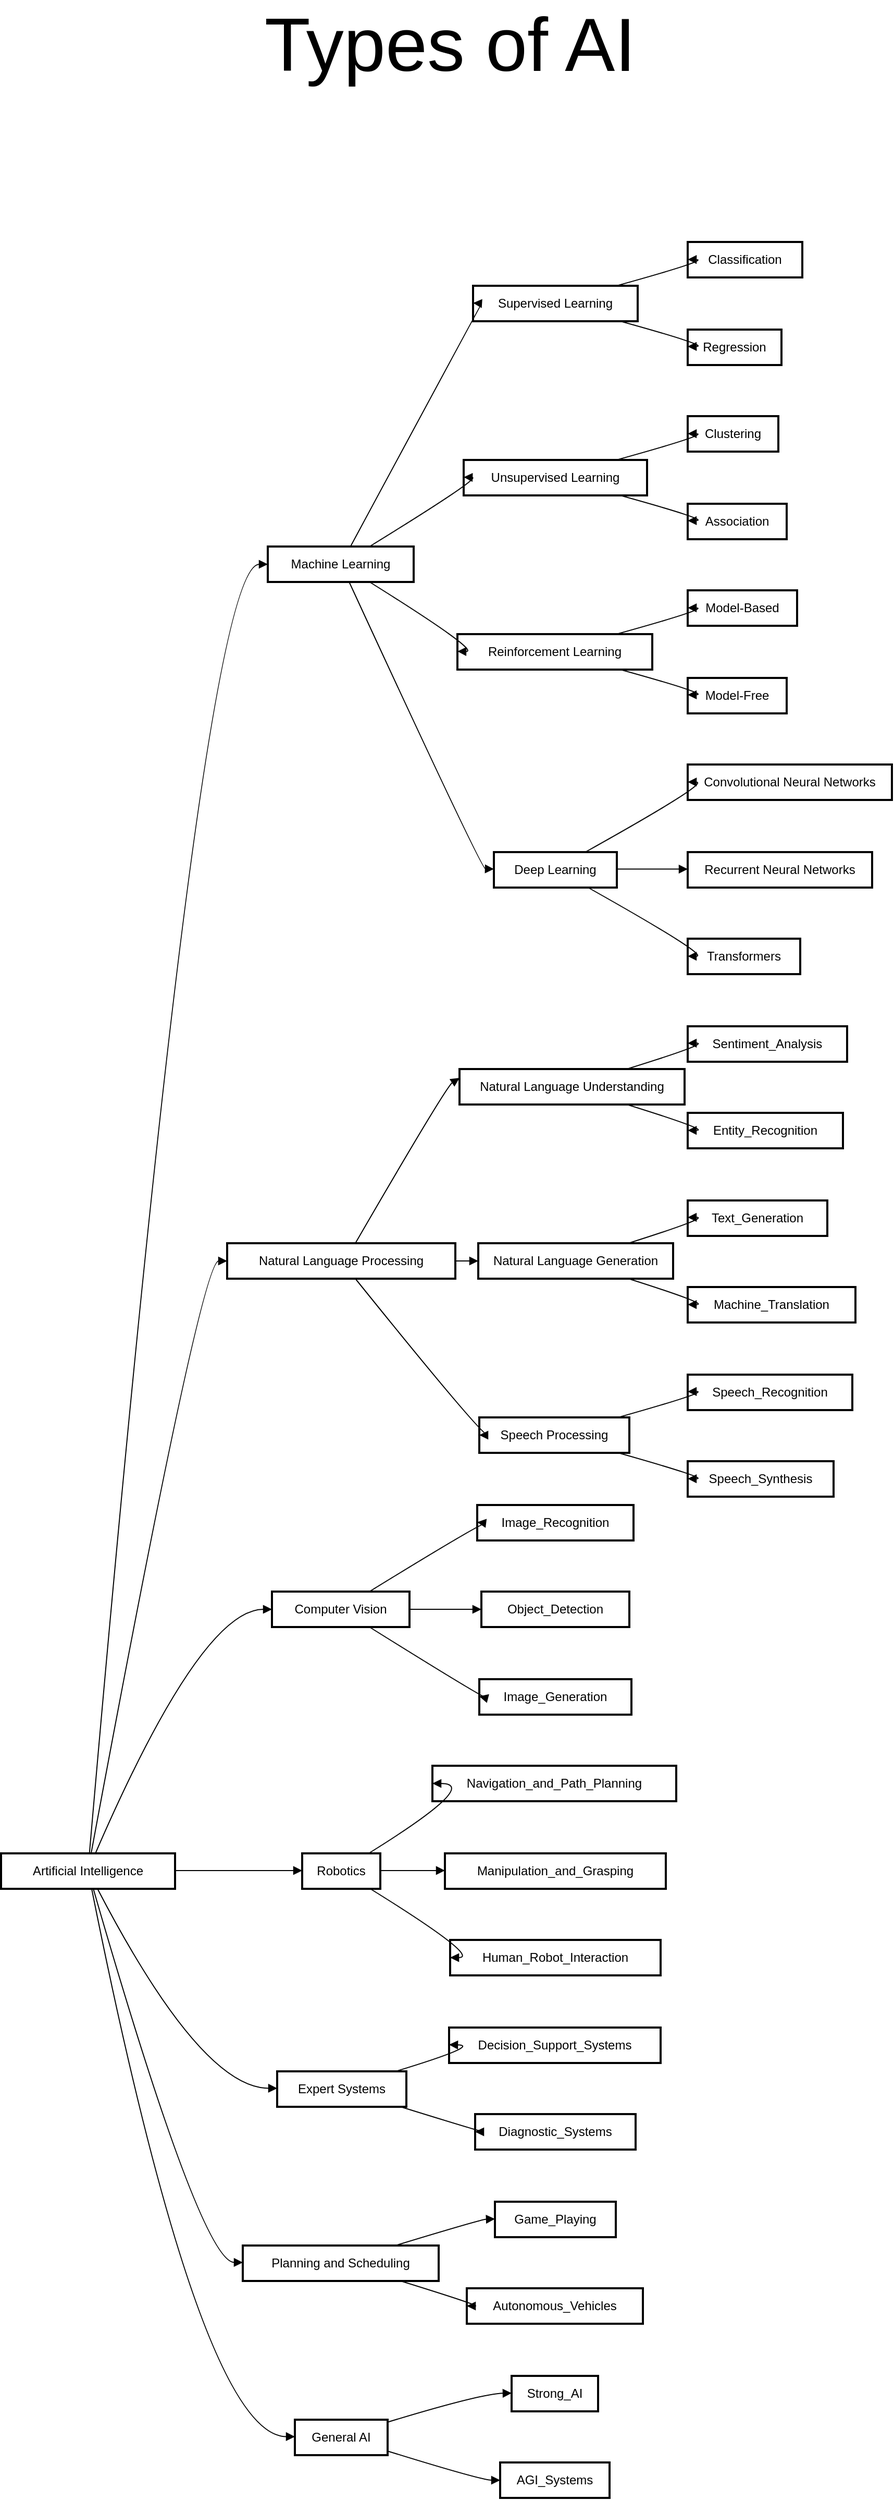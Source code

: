 <mxfile version="24.3.1" type="github">
  <diagram name="Page-1" id="9s_VgViNMeHV7FSrBPHC">
    <mxGraphModel dx="-1010" dy="902" grid="0" gridSize="10" guides="1" tooltips="1" connect="1" arrows="1" fold="1" page="1" pageScale="1" pageWidth="900" pageHeight="1600" math="0" shadow="0">
      <root>
        <mxCell id="0" />
        <mxCell id="1" parent="0" />
        <mxCell id="OQliHU4YAgJp6lG1vNW5-84" value="Artificial Intelligence" style="whiteSpace=wrap;strokeWidth=2;hachureGap=4;fontFamily=Helvetica;" vertex="1" parent="1">
          <mxGeometry x="2719" y="1881" width="167" height="34" as="geometry" />
        </mxCell>
        <mxCell id="OQliHU4YAgJp6lG1vNW5-85" value="Machine Learning" style="whiteSpace=wrap;strokeWidth=2;hachureGap=4;fontFamily=Helvetica;" vertex="1" parent="1">
          <mxGeometry x="2975" y="628" width="140" height="34" as="geometry" />
        </mxCell>
        <mxCell id="OQliHU4YAgJp6lG1vNW5-86" value="Natural Language Processing" style="whiteSpace=wrap;strokeWidth=2;hachureGap=4;fontFamily=Helvetica;" vertex="1" parent="1">
          <mxGeometry x="2936" y="1296" width="219" height="34" as="geometry" />
        </mxCell>
        <mxCell id="OQliHU4YAgJp6lG1vNW5-87" value="Computer Vision" style="whiteSpace=wrap;strokeWidth=2;hachureGap=4;fontFamily=Helvetica;" vertex="1" parent="1">
          <mxGeometry x="2979" y="1630" width="132" height="34" as="geometry" />
        </mxCell>
        <mxCell id="OQliHU4YAgJp6lG1vNW5-88" value="Robotics" style="whiteSpace=wrap;strokeWidth=2;hachureGap=4;fontFamily=Helvetica;" vertex="1" parent="1">
          <mxGeometry x="3008" y="1881" width="75" height="34" as="geometry" />
        </mxCell>
        <mxCell id="OQliHU4YAgJp6lG1vNW5-89" value="Expert Systems" style="whiteSpace=wrap;strokeWidth=2;hachureGap=4;fontFamily=Helvetica;" vertex="1" parent="1">
          <mxGeometry x="2984" y="2090" width="124" height="34" as="geometry" />
        </mxCell>
        <mxCell id="OQliHU4YAgJp6lG1vNW5-90" value="Planning and Scheduling" style="whiteSpace=wrap;strokeWidth=2;hachureGap=4;fontFamily=Helvetica;" vertex="1" parent="1">
          <mxGeometry x="2951" y="2257" width="188" height="34" as="geometry" />
        </mxCell>
        <mxCell id="OQliHU4YAgJp6lG1vNW5-91" value="General AI" style="whiteSpace=wrap;strokeWidth=2;hachureGap=4;fontFamily=Helvetica;" vertex="1" parent="1">
          <mxGeometry x="3001" y="2424" width="89" height="34" as="geometry" />
        </mxCell>
        <mxCell id="OQliHU4YAgJp6lG1vNW5-92" value="Supervised Learning" style="whiteSpace=wrap;strokeWidth=2;hachureGap=4;fontFamily=Helvetica;" vertex="1" parent="1">
          <mxGeometry x="3172" y="378" width="158" height="34" as="geometry" />
        </mxCell>
        <mxCell id="OQliHU4YAgJp6lG1vNW5-93" value="Unsupervised Learning" style="whiteSpace=wrap;strokeWidth=2;hachureGap=4;fontFamily=Helvetica;" vertex="1" parent="1">
          <mxGeometry x="3163" y="545" width="176" height="34" as="geometry" />
        </mxCell>
        <mxCell id="OQliHU4YAgJp6lG1vNW5-94" value="Reinforcement Learning" style="whiteSpace=wrap;strokeWidth=2;hachureGap=4;fontFamily=Helvetica;" vertex="1" parent="1">
          <mxGeometry x="3157" y="712" width="187" height="34" as="geometry" />
        </mxCell>
        <mxCell id="OQliHU4YAgJp6lG1vNW5-95" value="Deep Learning" style="whiteSpace=wrap;strokeWidth=2;hachureGap=4;fontFamily=Helvetica;" vertex="1" parent="1">
          <mxGeometry x="3192" y="921" width="118" height="34" as="geometry" />
        </mxCell>
        <mxCell id="OQliHU4YAgJp6lG1vNW5-96" value="Classification" style="whiteSpace=wrap;strokeWidth=2;hachureGap=4;fontFamily=Helvetica;" vertex="1" parent="1">
          <mxGeometry x="3378" y="336" width="110" height="34" as="geometry" />
        </mxCell>
        <mxCell id="OQliHU4YAgJp6lG1vNW5-97" value="Regression" style="whiteSpace=wrap;strokeWidth=2;hachureGap=4;fontFamily=Helvetica;" vertex="1" parent="1">
          <mxGeometry x="3378" y="420" width="90" height="34" as="geometry" />
        </mxCell>
        <mxCell id="OQliHU4YAgJp6lG1vNW5-98" value="Clustering" style="whiteSpace=wrap;strokeWidth=2;hachureGap=4;fontFamily=Helvetica;" vertex="1" parent="1">
          <mxGeometry x="3378" y="503" width="87" height="34" as="geometry" />
        </mxCell>
        <mxCell id="OQliHU4YAgJp6lG1vNW5-99" value="Association" style="whiteSpace=wrap;strokeWidth=2;hachureGap=4;fontFamily=Helvetica;" vertex="1" parent="1">
          <mxGeometry x="3378" y="587" width="95" height="34" as="geometry" />
        </mxCell>
        <mxCell id="OQliHU4YAgJp6lG1vNW5-100" value="Model-Based" style="whiteSpace=wrap;strokeWidth=2;hachureGap=4;fontFamily=Helvetica;" vertex="1" parent="1">
          <mxGeometry x="3378" y="670" width="105" height="34" as="geometry" />
        </mxCell>
        <mxCell id="OQliHU4YAgJp6lG1vNW5-101" value="Model-Free" style="whiteSpace=wrap;strokeWidth=2;hachureGap=4;fontFamily=Helvetica;" vertex="1" parent="1">
          <mxGeometry x="3378" y="754" width="95" height="34" as="geometry" />
        </mxCell>
        <mxCell id="OQliHU4YAgJp6lG1vNW5-102" value="Convolutional Neural Networks" style="whiteSpace=wrap;strokeWidth=2;hachureGap=4;fontFamily=Helvetica;" vertex="1" parent="1">
          <mxGeometry x="3378" y="837" width="196" height="34" as="geometry" />
        </mxCell>
        <mxCell id="OQliHU4YAgJp6lG1vNW5-103" value="Recurrent Neural Networks" style="whiteSpace=wrap;strokeWidth=2;hachureGap=4;fontFamily=Helvetica;" vertex="1" parent="1">
          <mxGeometry x="3378" y="921" width="177" height="34" as="geometry" />
        </mxCell>
        <mxCell id="OQliHU4YAgJp6lG1vNW5-104" value="Transformers" style="whiteSpace=wrap;strokeWidth=2;hachureGap=4;fontFamily=Helvetica;" vertex="1" parent="1">
          <mxGeometry x="3378" y="1004" width="108" height="34" as="geometry" />
        </mxCell>
        <mxCell id="OQliHU4YAgJp6lG1vNW5-105" value="Natural Language Understanding" style="whiteSpace=wrap;strokeWidth=2;hachureGap=4;fontFamily=Helvetica;" vertex="1" parent="1">
          <mxGeometry x="3159" y="1129" width="216" height="34" as="geometry" />
        </mxCell>
        <mxCell id="OQliHU4YAgJp6lG1vNW5-106" value="Natural Language Generation" style="whiteSpace=wrap;strokeWidth=2;hachureGap=4;fontFamily=Helvetica;" vertex="1" parent="1">
          <mxGeometry x="3177" y="1296" width="187" height="34" as="geometry" />
        </mxCell>
        <mxCell id="OQliHU4YAgJp6lG1vNW5-107" value="Speech Processing" style="whiteSpace=wrap;strokeWidth=2;hachureGap=4;fontFamily=Helvetica;" vertex="1" parent="1">
          <mxGeometry x="3178" y="1463" width="144" height="34" as="geometry" />
        </mxCell>
        <mxCell id="OQliHU4YAgJp6lG1vNW5-108" value="Sentiment_Analysis" style="whiteSpace=wrap;strokeWidth=2;hachureGap=4;fontFamily=Helvetica;" vertex="1" parent="1">
          <mxGeometry x="3378" y="1088" width="153" height="34" as="geometry" />
        </mxCell>
        <mxCell id="OQliHU4YAgJp6lG1vNW5-109" value="Entity_Recognition" style="whiteSpace=wrap;strokeWidth=2;hachureGap=4;fontFamily=Helvetica;" vertex="1" parent="1">
          <mxGeometry x="3378" y="1171" width="149" height="34" as="geometry" />
        </mxCell>
        <mxCell id="OQliHU4YAgJp6lG1vNW5-110" value="Text_Generation" style="whiteSpace=wrap;strokeWidth=2;hachureGap=4;fontFamily=Helvetica;" vertex="1" parent="1">
          <mxGeometry x="3378" y="1255" width="134" height="34" as="geometry" />
        </mxCell>
        <mxCell id="OQliHU4YAgJp6lG1vNW5-111" value="Machine_Translation" style="whiteSpace=wrap;strokeWidth=2;hachureGap=4;fontFamily=Helvetica;" vertex="1" parent="1">
          <mxGeometry x="3378" y="1338" width="161" height="34" as="geometry" />
        </mxCell>
        <mxCell id="OQliHU4YAgJp6lG1vNW5-112" value="Speech_Recognition" style="whiteSpace=wrap;strokeWidth=2;hachureGap=4;fontFamily=Helvetica;" vertex="1" parent="1">
          <mxGeometry x="3378" y="1422" width="158" height="34" as="geometry" />
        </mxCell>
        <mxCell id="OQliHU4YAgJp6lG1vNW5-113" value="Speech_Synthesis" style="whiteSpace=wrap;strokeWidth=2;hachureGap=4;fontFamily=Helvetica;" vertex="1" parent="1">
          <mxGeometry x="3378" y="1505" width="140" height="34" as="geometry" />
        </mxCell>
        <mxCell id="OQliHU4YAgJp6lG1vNW5-114" value="Image_Recognition" style="whiteSpace=wrap;strokeWidth=2;hachureGap=4;fontFamily=Helvetica;" vertex="1" parent="1">
          <mxGeometry x="3176" y="1547" width="150" height="34" as="geometry" />
        </mxCell>
        <mxCell id="OQliHU4YAgJp6lG1vNW5-115" value="Object_Detection" style="whiteSpace=wrap;strokeWidth=2;hachureGap=4;fontFamily=Helvetica;" vertex="1" parent="1">
          <mxGeometry x="3180" y="1630" width="142" height="34" as="geometry" />
        </mxCell>
        <mxCell id="OQliHU4YAgJp6lG1vNW5-116" value="Image_Generation" style="whiteSpace=wrap;strokeWidth=2;hachureGap=4;fontFamily=Helvetica;" vertex="1" parent="1">
          <mxGeometry x="3178" y="1714" width="146" height="34" as="geometry" />
        </mxCell>
        <mxCell id="OQliHU4YAgJp6lG1vNW5-117" value="Navigation_and_Path_Planning" style="whiteSpace=wrap;strokeWidth=2;hachureGap=4;fontFamily=Helvetica;" vertex="1" parent="1">
          <mxGeometry x="3133" y="1797" width="234" height="34" as="geometry" />
        </mxCell>
        <mxCell id="OQliHU4YAgJp6lG1vNW5-118" value="Manipulation_and_Grasping" style="whiteSpace=wrap;strokeWidth=2;hachureGap=4;fontFamily=Helvetica;" vertex="1" parent="1">
          <mxGeometry x="3145" y="1881" width="212" height="34" as="geometry" />
        </mxCell>
        <mxCell id="OQliHU4YAgJp6lG1vNW5-119" value="Human_Robot_Interaction" style="whiteSpace=wrap;strokeWidth=2;hachureGap=4;fontFamily=Helvetica;" vertex="1" parent="1">
          <mxGeometry x="3150" y="1964" width="202" height="34" as="geometry" />
        </mxCell>
        <mxCell id="OQliHU4YAgJp6lG1vNW5-120" value="Decision_Support_Systems" style="whiteSpace=wrap;strokeWidth=2;hachureGap=4;fontFamily=Helvetica;" vertex="1" parent="1">
          <mxGeometry x="3149" y="2048" width="203" height="34" as="geometry" />
        </mxCell>
        <mxCell id="OQliHU4YAgJp6lG1vNW5-121" value="Diagnostic_Systems" style="whiteSpace=wrap;strokeWidth=2;hachureGap=4;fontFamily=Helvetica;" vertex="1" parent="1">
          <mxGeometry x="3174" y="2131" width="154" height="34" as="geometry" />
        </mxCell>
        <mxCell id="OQliHU4YAgJp6lG1vNW5-122" value="Game_Playing" style="whiteSpace=wrap;strokeWidth=2;hachureGap=4;fontFamily=Helvetica;" vertex="1" parent="1">
          <mxGeometry x="3193" y="2215" width="116" height="34" as="geometry" />
        </mxCell>
        <mxCell id="OQliHU4YAgJp6lG1vNW5-123" value="Autonomous_Vehicles" style="whiteSpace=wrap;strokeWidth=2;hachureGap=4;fontFamily=Helvetica;" vertex="1" parent="1">
          <mxGeometry x="3166" y="2298" width="169" height="34" as="geometry" />
        </mxCell>
        <mxCell id="OQliHU4YAgJp6lG1vNW5-124" value="Strong_AI" style="whiteSpace=wrap;strokeWidth=2;hachureGap=4;fontFamily=Helvetica;" vertex="1" parent="1">
          <mxGeometry x="3209" y="2382" width="83" height="34" as="geometry" />
        </mxCell>
        <mxCell id="OQliHU4YAgJp6lG1vNW5-125" value="AGI_Systems" style="whiteSpace=wrap;strokeWidth=2;hachureGap=4;fontFamily=Helvetica;" vertex="1" parent="1">
          <mxGeometry x="3198" y="2465" width="105" height="34" as="geometry" />
        </mxCell>
        <mxCell id="OQliHU4YAgJp6lG1vNW5-126" value="" style="curved=1;startArrow=none;endArrow=block;exitX=0.508;exitY=-0.007;entryX=0.003;entryY=0.5;rounded=0;hachureGap=4;fontFamily=Helvetica;" edge="1" parent="1" source="OQliHU4YAgJp6lG1vNW5-84" target="OQliHU4YAgJp6lG1vNW5-85">
          <mxGeometry relative="1" as="geometry">
            <Array as="points">
              <mxPoint x="2911" y="645" />
            </Array>
          </mxGeometry>
        </mxCell>
        <mxCell id="OQliHU4YAgJp6lG1vNW5-127" value="" style="curved=1;startArrow=none;endArrow=block;exitX=0.518;exitY=-0.007;entryX=-0.001;entryY=0.5;rounded=0;hachureGap=4;fontFamily=Helvetica;" edge="1" parent="1" source="OQliHU4YAgJp6lG1vNW5-84" target="OQliHU4YAgJp6lG1vNW5-86">
          <mxGeometry relative="1" as="geometry">
            <Array as="points">
              <mxPoint x="2911" y="1313" />
            </Array>
          </mxGeometry>
        </mxCell>
        <mxCell id="OQliHU4YAgJp6lG1vNW5-128" value="" style="curved=1;startArrow=none;endArrow=block;exitX=0.543;exitY=-0.007;entryX=0.001;entryY=0.5;rounded=0;hachureGap=4;fontFamily=Helvetica;" edge="1" parent="1" source="OQliHU4YAgJp6lG1vNW5-84" target="OQliHU4YAgJp6lG1vNW5-87">
          <mxGeometry relative="1" as="geometry">
            <Array as="points">
              <mxPoint x="2911" y="1647" />
            </Array>
          </mxGeometry>
        </mxCell>
        <mxCell id="OQliHU4YAgJp6lG1vNW5-129" value="" style="curved=1;startArrow=none;endArrow=block;exitX=0.999;exitY=0.485;entryX=-0.003;entryY=0.485;rounded=0;hachureGap=4;fontFamily=Helvetica;" edge="1" parent="1" source="OQliHU4YAgJp6lG1vNW5-84" target="OQliHU4YAgJp6lG1vNW5-88">
          <mxGeometry relative="1" as="geometry">
            <Array as="points" />
          </mxGeometry>
        </mxCell>
        <mxCell id="OQliHU4YAgJp6lG1vNW5-130" value="" style="curved=1;startArrow=none;endArrow=block;exitX=0.552;exitY=0.978;entryX=-0.004;entryY=0.478;rounded=0;hachureGap=4;fontFamily=Helvetica;" edge="1" parent="1" source="OQliHU4YAgJp6lG1vNW5-84" target="OQliHU4YAgJp6lG1vNW5-89">
          <mxGeometry relative="1" as="geometry">
            <Array as="points">
              <mxPoint x="2911" y="2106" />
            </Array>
          </mxGeometry>
        </mxCell>
        <mxCell id="OQliHU4YAgJp6lG1vNW5-131" value="" style="curved=1;startArrow=none;endArrow=block;exitX=0.529;exitY=0.978;entryX=0.0;entryY=0.478;rounded=0;hachureGap=4;fontFamily=Helvetica;" edge="1" parent="1" source="OQliHU4YAgJp6lG1vNW5-84" target="OQliHU4YAgJp6lG1vNW5-90">
          <mxGeometry relative="1" as="geometry">
            <Array as="points">
              <mxPoint x="2911" y="2273" />
            </Array>
          </mxGeometry>
        </mxCell>
        <mxCell id="OQliHU4YAgJp6lG1vNW5-132" value="" style="curved=1;startArrow=none;endArrow=block;exitX=0.52;exitY=0.978;entryX=-0.004;entryY=0.478;rounded=0;hachureGap=4;fontFamily=Helvetica;" edge="1" parent="1" source="OQliHU4YAgJp6lG1vNW5-84" target="OQliHU4YAgJp6lG1vNW5-91">
          <mxGeometry relative="1" as="geometry">
            <Array as="points">
              <mxPoint x="2911" y="2440" />
            </Array>
          </mxGeometry>
        </mxCell>
        <mxCell id="OQliHU4YAgJp6lG1vNW5-133" value="" style="curved=1;startArrow=none;endArrow=block;exitX=0.566;exitY=0.007;entryX=-0.002;entryY=0.485;rounded=0;hachureGap=4;fontFamily=Helvetica;" edge="1" parent="1" source="OQliHU4YAgJp6lG1vNW5-85" target="OQliHU4YAgJp6lG1vNW5-92">
          <mxGeometry relative="1" as="geometry">
            <Array as="points">
              <mxPoint x="3180" y="395" />
            </Array>
          </mxGeometry>
        </mxCell>
        <mxCell id="OQliHU4YAgJp6lG1vNW5-134" value="" style="curved=1;startArrow=none;endArrow=block;exitX=0.695;exitY=0.007;entryX=-0.002;entryY=0.485;rounded=0;hachureGap=4;fontFamily=Helvetica;" edge="1" parent="1" source="OQliHU4YAgJp6lG1vNW5-85" target="OQliHU4YAgJp6lG1vNW5-93">
          <mxGeometry relative="1" as="geometry">
            <Array as="points">
              <mxPoint x="3180" y="562" />
            </Array>
          </mxGeometry>
        </mxCell>
        <mxCell id="OQliHU4YAgJp6lG1vNW5-135" value="" style="curved=1;startArrow=none;endArrow=block;exitX=0.695;exitY=0.993;entryX=0.002;entryY=0.485;rounded=0;hachureGap=4;fontFamily=Helvetica;" edge="1" parent="1" source="OQliHU4YAgJp6lG1vNW5-85" target="OQliHU4YAgJp6lG1vNW5-94">
          <mxGeometry relative="1" as="geometry">
            <Array as="points">
              <mxPoint x="3180" y="729" />
            </Array>
          </mxGeometry>
        </mxCell>
        <mxCell id="OQliHU4YAgJp6lG1vNW5-136" value="" style="curved=1;startArrow=none;endArrow=block;exitX=0.557;exitY=0.993;entryX=-0.0;entryY=0.478;rounded=0;hachureGap=4;fontFamily=Helvetica;" edge="1" parent="1" source="OQliHU4YAgJp6lG1vNW5-85" target="OQliHU4YAgJp6lG1vNW5-95">
          <mxGeometry relative="1" as="geometry">
            <Array as="points">
              <mxPoint x="3180" y="937" />
            </Array>
          </mxGeometry>
        </mxCell>
        <mxCell id="OQliHU4YAgJp6lG1vNW5-137" value="" style="curved=1;startArrow=none;endArrow=block;exitX=0.877;exitY=-0.007;entryX=-0.002;entryY=0.493;rounded=0;hachureGap=4;fontFamily=Helvetica;" edge="1" parent="1" source="OQliHU4YAgJp6lG1vNW5-92" target="OQliHU4YAgJp6lG1vNW5-96">
          <mxGeometry relative="1" as="geometry">
            <Array as="points">
              <mxPoint x="3400" y="353" />
            </Array>
          </mxGeometry>
        </mxCell>
        <mxCell id="OQliHU4YAgJp6lG1vNW5-138" value="" style="curved=1;startArrow=none;endArrow=block;exitX=0.877;exitY=0.978;entryX=-0.002;entryY=0.478;rounded=0;hachureGap=4;fontFamily=Helvetica;" edge="1" parent="1" source="OQliHU4YAgJp6lG1vNW5-92" target="OQliHU4YAgJp6lG1vNW5-97">
          <mxGeometry relative="1" as="geometry">
            <Array as="points">
              <mxPoint x="3400" y="436" />
            </Array>
          </mxGeometry>
        </mxCell>
        <mxCell id="OQliHU4YAgJp6lG1vNW5-139" value="" style="curved=1;startArrow=none;endArrow=block;exitX=0.838;exitY=-0.007;entryX=0.004;entryY=0.493;rounded=0;hachureGap=4;fontFamily=Helvetica;" edge="1" parent="1" source="OQliHU4YAgJp6lG1vNW5-93" target="OQliHU4YAgJp6lG1vNW5-98">
          <mxGeometry relative="1" as="geometry">
            <Array as="points">
              <mxPoint x="3400" y="520" />
            </Array>
          </mxGeometry>
        </mxCell>
        <mxCell id="OQliHU4YAgJp6lG1vNW5-140" value="" style="curved=1;startArrow=none;endArrow=block;exitX=0.838;exitY=0.978;entryX=0.004;entryY=0.478;rounded=0;hachureGap=4;fontFamily=Helvetica;" edge="1" parent="1" source="OQliHU4YAgJp6lG1vNW5-93" target="OQliHU4YAgJp6lG1vNW5-99">
          <mxGeometry relative="1" as="geometry">
            <Array as="points">
              <mxPoint x="3400" y="603" />
            </Array>
          </mxGeometry>
        </mxCell>
        <mxCell id="OQliHU4YAgJp6lG1vNW5-141" value="" style="curved=1;startArrow=none;endArrow=block;exitX=0.821;exitY=-0.007;entryX=-0.004;entryY=0.493;rounded=0;hachureGap=4;fontFamily=Helvetica;" edge="1" parent="1" source="OQliHU4YAgJp6lG1vNW5-94" target="OQliHU4YAgJp6lG1vNW5-100">
          <mxGeometry relative="1" as="geometry">
            <Array as="points">
              <mxPoint x="3400" y="687" />
            </Array>
          </mxGeometry>
        </mxCell>
        <mxCell id="OQliHU4YAgJp6lG1vNW5-142" value="" style="curved=1;startArrow=none;endArrow=block;exitX=0.821;exitY=0.978;entryX=0.003;entryY=0.478;rounded=0;hachureGap=4;fontFamily=Helvetica;" edge="1" parent="1" source="OQliHU4YAgJp6lG1vNW5-94" target="OQliHU4YAgJp6lG1vNW5-101">
          <mxGeometry relative="1" as="geometry">
            <Array as="points">
              <mxPoint x="3400" y="770" />
            </Array>
          </mxGeometry>
        </mxCell>
        <mxCell id="OQliHU4YAgJp6lG1vNW5-143" value="" style="curved=1;startArrow=none;endArrow=block;exitX=0.751;exitY=-0.015;entryX=-0.001;entryY=0.493;rounded=0;hachureGap=4;fontFamily=Helvetica;" edge="1" parent="1" source="OQliHU4YAgJp6lG1vNW5-95" target="OQliHU4YAgJp6lG1vNW5-102">
          <mxGeometry relative="1" as="geometry">
            <Array as="points">
              <mxPoint x="3400" y="854" />
            </Array>
          </mxGeometry>
        </mxCell>
        <mxCell id="OQliHU4YAgJp6lG1vNW5-144" value="" style="curved=1;startArrow=none;endArrow=block;exitX=0.996;exitY=0.478;entryX=-0.002;entryY=0.478;rounded=0;hachureGap=4;fontFamily=Helvetica;" edge="1" parent="1" source="OQliHU4YAgJp6lG1vNW5-95" target="OQliHU4YAgJp6lG1vNW5-103">
          <mxGeometry relative="1" as="geometry">
            <Array as="points" />
          </mxGeometry>
        </mxCell>
        <mxCell id="OQliHU4YAgJp6lG1vNW5-145" value="" style="curved=1;startArrow=none;endArrow=block;exitX=0.751;exitY=0.971;entryX=0.0;entryY=0.493;rounded=0;hachureGap=4;fontFamily=Helvetica;" edge="1" parent="1" source="OQliHU4YAgJp6lG1vNW5-95" target="OQliHU4YAgJp6lG1vNW5-104">
          <mxGeometry relative="1" as="geometry">
            <Array as="points">
              <mxPoint x="3400" y="1021" />
            </Array>
          </mxGeometry>
        </mxCell>
        <mxCell id="OQliHU4YAgJp6lG1vNW5-146" value="" style="curved=1;startArrow=none;endArrow=block;exitX=0.561;exitY=0.007;entryX=0;entryY=0.25;rounded=0;hachureGap=4;fontFamily=Helvetica;entryDx=0;entryDy=0;" edge="1" parent="1" source="OQliHU4YAgJp6lG1vNW5-86" target="OQliHU4YAgJp6lG1vNW5-105">
          <mxGeometry relative="1" as="geometry">
            <Array as="points">
              <mxPoint x="3146" y="1146" />
            </Array>
          </mxGeometry>
        </mxCell>
        <mxCell id="OQliHU4YAgJp6lG1vNW5-147" value="" style="curved=1;startArrow=none;endArrow=block;exitX=0.999;exitY=0.5;entryX=0.001;entryY=0.5;rounded=0;hachureGap=4;fontFamily=Helvetica;" edge="1" parent="1" source="OQliHU4YAgJp6lG1vNW5-86" target="OQliHU4YAgJp6lG1vNW5-106">
          <mxGeometry relative="1" as="geometry">
            <Array as="points" />
          </mxGeometry>
        </mxCell>
        <mxCell id="OQliHU4YAgJp6lG1vNW5-148" value="" style="curved=1;startArrow=none;endArrow=block;exitX=0.561;exitY=0.993;entryX=0.003;entryY=0.5;rounded=0;hachureGap=4;fontFamily=Helvetica;" edge="1" parent="1" source="OQliHU4YAgJp6lG1vNW5-86" target="OQliHU4YAgJp6lG1vNW5-107">
          <mxGeometry relative="1" as="geometry">
            <Array as="points">
              <mxPoint x="3180" y="1480" />
            </Array>
          </mxGeometry>
        </mxCell>
        <mxCell id="OQliHU4YAgJp6lG1vNW5-149" value="" style="curved=1;startArrow=none;endArrow=block;exitX=0.74;exitY=0.007;entryX=0.002;entryY=0.478;rounded=0;hachureGap=4;fontFamily=Helvetica;" edge="1" parent="1" source="OQliHU4YAgJp6lG1vNW5-105" target="OQliHU4YAgJp6lG1vNW5-108">
          <mxGeometry relative="1" as="geometry">
            <Array as="points">
              <mxPoint x="3400" y="1104" />
            </Array>
          </mxGeometry>
        </mxCell>
        <mxCell id="OQliHU4YAgJp6lG1vNW5-150" value="" style="curved=1;startArrow=none;endArrow=block;exitX=0.74;exitY=0.993;entryX=0.002;entryY=0.493;rounded=0;hachureGap=4;fontFamily=Helvetica;" edge="1" parent="1" source="OQliHU4YAgJp6lG1vNW5-105" target="OQliHU4YAgJp6lG1vNW5-109">
          <mxGeometry relative="1" as="geometry">
            <Array as="points">
              <mxPoint x="3400" y="1188" />
            </Array>
          </mxGeometry>
        </mxCell>
        <mxCell id="OQliHU4YAgJp6lG1vNW5-151" value="" style="curved=1;startArrow=none;endArrow=block;exitX=0.767;exitY=0.007;entryX=0.001;entryY=0.478;rounded=0;hachureGap=4;fontFamily=Helvetica;" edge="1" parent="1" source="OQliHU4YAgJp6lG1vNW5-106" target="OQliHU4YAgJp6lG1vNW5-110">
          <mxGeometry relative="1" as="geometry">
            <Array as="points">
              <mxPoint x="3400" y="1271" />
            </Array>
          </mxGeometry>
        </mxCell>
        <mxCell id="OQliHU4YAgJp6lG1vNW5-152" value="" style="curved=1;startArrow=none;endArrow=block;exitX=0.767;exitY=0.993;entryX=-0.002;entryY=0.493;rounded=0;hachureGap=4;fontFamily=Helvetica;" edge="1" parent="1" source="OQliHU4YAgJp6lG1vNW5-106" target="OQliHU4YAgJp6lG1vNW5-111">
          <mxGeometry relative="1" as="geometry">
            <Array as="points">
              <mxPoint x="3400" y="1355" />
            </Array>
          </mxGeometry>
        </mxCell>
        <mxCell id="OQliHU4YAgJp6lG1vNW5-153" value="" style="curved=1;startArrow=none;endArrow=block;exitX=0.92;exitY=0.007;entryX=0.001;entryY=0.478;rounded=0;hachureGap=4;fontFamily=Helvetica;" edge="1" parent="1" source="OQliHU4YAgJp6lG1vNW5-107" target="OQliHU4YAgJp6lG1vNW5-112">
          <mxGeometry relative="1" as="geometry">
            <Array as="points">
              <mxPoint x="3400" y="1438" />
            </Array>
          </mxGeometry>
        </mxCell>
        <mxCell id="OQliHU4YAgJp6lG1vNW5-154" value="" style="curved=1;startArrow=none;endArrow=block;exitX=0.92;exitY=0.993;entryX=0.0;entryY=0.493;rounded=0;hachureGap=4;fontFamily=Helvetica;" edge="1" parent="1" source="OQliHU4YAgJp6lG1vNW5-107" target="OQliHU4YAgJp6lG1vNW5-113">
          <mxGeometry relative="1" as="geometry">
            <Array as="points">
              <mxPoint x="3400" y="1522" />
            </Array>
          </mxGeometry>
        </mxCell>
        <mxCell id="OQliHU4YAgJp6lG1vNW5-155" value="" style="curved=1;startArrow=none;endArrow=block;exitX=0.706;exitY=0.007;entryX=-0.001;entryY=0.485;rounded=0;hachureGap=4;fontFamily=Helvetica;" edge="1" parent="1" source="OQliHU4YAgJp6lG1vNW5-87" target="OQliHU4YAgJp6lG1vNW5-114">
          <mxGeometry relative="1" as="geometry">
            <Array as="points">
              <mxPoint x="3180" y="1564" />
            </Array>
          </mxGeometry>
        </mxCell>
        <mxCell id="OQliHU4YAgJp6lG1vNW5-156" value="" style="curved=1;startArrow=none;endArrow=block;exitX=1.003;exitY=0.5;entryX=-0.001;entryY=0.5;rounded=0;hachureGap=4;fontFamily=Helvetica;" edge="1" parent="1" source="OQliHU4YAgJp6lG1vNW5-87" target="OQliHU4YAgJp6lG1vNW5-115">
          <mxGeometry relative="1" as="geometry">
            <Array as="points" />
          </mxGeometry>
        </mxCell>
        <mxCell id="OQliHU4YAgJp6lG1vNW5-157" value="" style="curved=1;startArrow=none;endArrow=block;exitX=0.706;exitY=0.993;entryX=-0.003;entryY=0.485;rounded=0;hachureGap=4;fontFamily=Helvetica;" edge="1" parent="1" source="OQliHU4YAgJp6lG1vNW5-87" target="OQliHU4YAgJp6lG1vNW5-116">
          <mxGeometry relative="1" as="geometry">
            <Array as="points">
              <mxPoint x="3180" y="1731" />
            </Array>
          </mxGeometry>
        </mxCell>
        <mxCell id="OQliHU4YAgJp6lG1vNW5-158" value="" style="curved=1;startArrow=none;endArrow=block;exitX=0.856;exitY=-0.007;entryX=0.002;entryY=0.5;rounded=0;hachureGap=4;fontFamily=Helvetica;" edge="1" parent="1" source="OQliHU4YAgJp6lG1vNW5-88" target="OQliHU4YAgJp6lG1vNW5-117">
          <mxGeometry relative="1" as="geometry">
            <Array as="points">
              <mxPoint x="3180" y="1814" />
            </Array>
          </mxGeometry>
        </mxCell>
        <mxCell id="OQliHU4YAgJp6lG1vNW5-159" value="" style="curved=1;startArrow=none;endArrow=block;exitX=0.997;exitY=0.485;entryX=-0.002;entryY=0.485;rounded=0;hachureGap=4;fontFamily=Helvetica;" edge="1" parent="1" source="OQliHU4YAgJp6lG1vNW5-88" target="OQliHU4YAgJp6lG1vNW5-118">
          <mxGeometry relative="1" as="geometry">
            <Array as="points" />
          </mxGeometry>
        </mxCell>
        <mxCell id="OQliHU4YAgJp6lG1vNW5-160" value="" style="curved=1;startArrow=none;endArrow=block;exitX=0.856;exitY=0.978;entryX=-0.0;entryY=0.5;rounded=0;hachureGap=4;fontFamily=Helvetica;" edge="1" parent="1" source="OQliHU4YAgJp6lG1vNW5-88" target="OQliHU4YAgJp6lG1vNW5-119">
          <mxGeometry relative="1" as="geometry">
            <Array as="points">
              <mxPoint x="3180" y="1981" />
            </Array>
          </mxGeometry>
        </mxCell>
        <mxCell id="OQliHU4YAgJp6lG1vNW5-161" value="" style="curved=1;startArrow=none;endArrow=block;exitX=0.929;exitY=-0.015;entryX=-0.0;entryY=0.485;rounded=0;hachureGap=4;fontFamily=Helvetica;" edge="1" parent="1" source="OQliHU4YAgJp6lG1vNW5-89" target="OQliHU4YAgJp6lG1vNW5-120">
          <mxGeometry relative="1" as="geometry">
            <Array as="points">
              <mxPoint x="3180" y="2065" />
            </Array>
          </mxGeometry>
        </mxCell>
        <mxCell id="OQliHU4YAgJp6lG1vNW5-162" value="" style="curved=1;startArrow=none;endArrow=block;exitX=0.929;exitY=0.971;entryX=-0.001;entryY=0.5;rounded=0;hachureGap=4;fontFamily=Helvetica;" edge="1" parent="1" source="OQliHU4YAgJp6lG1vNW5-89" target="OQliHU4YAgJp6lG1vNW5-121">
          <mxGeometry relative="1" as="geometry">
            <Array as="points">
              <mxPoint x="3180" y="2148" />
            </Array>
          </mxGeometry>
        </mxCell>
        <mxCell id="OQliHU4YAgJp6lG1vNW5-163" value="" style="curved=1;startArrow=none;endArrow=block;exitX=0.788;exitY=-0.015;entryX=-0.002;entryY=0.485;rounded=0;hachureGap=4;fontFamily=Helvetica;" edge="1" parent="1" source="OQliHU4YAgJp6lG1vNW5-90" target="OQliHU4YAgJp6lG1vNW5-122">
          <mxGeometry relative="1" as="geometry">
            <Array as="points">
              <mxPoint x="3180" y="2232" />
            </Array>
          </mxGeometry>
        </mxCell>
        <mxCell id="OQliHU4YAgJp6lG1vNW5-164" value="" style="curved=1;startArrow=none;endArrow=block;exitX=0.788;exitY=0.971;entryX=0.001;entryY=0.5;rounded=0;hachureGap=4;fontFamily=Helvetica;" edge="1" parent="1" source="OQliHU4YAgJp6lG1vNW5-90" target="OQliHU4YAgJp6lG1vNW5-123">
          <mxGeometry relative="1" as="geometry">
            <Array as="points">
              <mxPoint x="3180" y="2315" />
            </Array>
          </mxGeometry>
        </mxCell>
        <mxCell id="OQliHU4YAgJp6lG1vNW5-165" value="" style="curved=1;startArrow=none;endArrow=block;exitX=0.999;exitY=0.07;entryX=0.003;entryY=0.485;rounded=0;hachureGap=4;fontFamily=Helvetica;" edge="1" parent="1" source="OQliHU4YAgJp6lG1vNW5-91" target="OQliHU4YAgJp6lG1vNW5-124">
          <mxGeometry relative="1" as="geometry">
            <Array as="points">
              <mxPoint x="3180" y="2399" />
            </Array>
          </mxGeometry>
        </mxCell>
        <mxCell id="OQliHU4YAgJp6lG1vNW5-166" value="" style="curved=1;startArrow=none;endArrow=block;exitX=0.999;exitY=0.885;entryX=0.002;entryY=0.5;rounded=0;hachureGap=4;fontFamily=Helvetica;" edge="1" parent="1" source="OQliHU4YAgJp6lG1vNW5-91" target="OQliHU4YAgJp6lG1vNW5-125">
          <mxGeometry relative="1" as="geometry">
            <Array as="points">
              <mxPoint x="3180" y="2482" />
            </Array>
          </mxGeometry>
        </mxCell>
        <mxCell id="OQliHU4YAgJp6lG1vNW5-167" value="Types of AI" style="text;html=1;align=center;verticalAlign=middle;whiteSpace=wrap;rounded=0;fontFamily=Helvetica;fontSize=72;" vertex="1" parent="1">
          <mxGeometry x="2897" y="132" width="506" height="30" as="geometry" />
        </mxCell>
      </root>
    </mxGraphModel>
  </diagram>
</mxfile>

